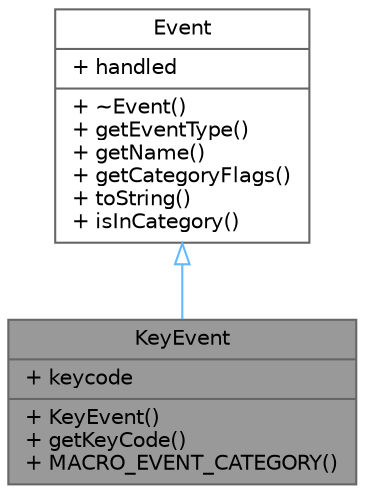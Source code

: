 digraph "KeyEvent"
{
 // LATEX_PDF_SIZE
  bgcolor="transparent";
  edge [fontname=Helvetica,fontsize=10,labelfontname=Helvetica,labelfontsize=10];
  node [fontname=Helvetica,fontsize=10,shape=box,height=0.2,width=0.4];
  Node1 [shape=record,label="{KeyEvent\n|+ keycode\l|+ KeyEvent()\l+ getKeyCode()\l+ MACRO_EVENT_CATEGORY()\l}",height=0.2,width=0.4,color="gray40", fillcolor="grey60", style="filled", fontcolor="black",tooltip=" "];
  Node2 -> Node1 [dir="back",color="steelblue1",style="solid",arrowtail="onormal"];
  Node2 [shape=record,label="{Event\n|+ handled\l|+ ~Event()\l+ getEventType()\l+ getName()\l+ getCategoryFlags()\l+ toString()\l+ isInCategory()\l}",height=0.2,width=0.4,color="gray40", fillcolor="white", style="filled",URL="$de/d6a/struct_event.html",tooltip=" "];
}
